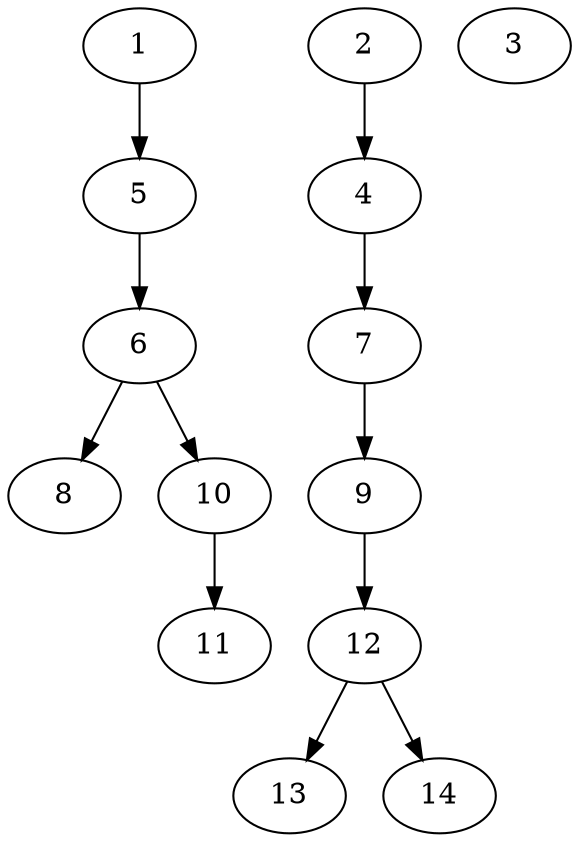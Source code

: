 // DAG (tier=1-easy, mode=data, n=14, ccr=0.309, fat=0.427, density=0.315, regular=0.708, jump=0.040, mindata=1048576, maxdata=8388608)
// DAG automatically generated by daggen at Sun Aug 24 16:33:33 2025
// /home/ermia/Project/Environments/daggen/bin/daggen --dot --ccr 0.309 --fat 0.427 --regular 0.708 --density 0.315 --jump 0.040 --mindata 1048576 --maxdata 8388608 -n 14 
digraph G {
  1 [size="179131449373360128000", alpha="0.10", expect_size="89565724686680064000"]
  1 -> 5 [size ="254216975155200"]
  2 [size="338803381602696576", alpha="0.12", expect_size="169401690801348288"]
  2 -> 4 [size ="310198652633088"]
  3 [size="1850886511159400", alpha="0.11", expect_size="925443255579700"]
  4 [size="1538800937023414784", alpha="0.19", expect_size="769400468511707392"]
  4 -> 7 [size ="537676520357888"]
  5 [size="109351438151332240", alpha="0.19", expect_size="54675719075666120"]
  5 -> 6 [size ="79526025494528"]
  6 [size="352385082323545216", alpha="0.19", expect_size="176192541161772608"]
  6 -> 8 [size ="292601659916288"]
  6 -> 10 [size ="292601659916288"]
  7 [size="1737417376216907776", alpha="0.04", expect_size="868708688108453888"]
  7 -> 9 [size ="11561817079808"]
  8 [size="23773393575412236288", alpha="0.17", expect_size="11886696787706118144"]
  9 [size="11333701374272936", alpha="0.07", expect_size="5666850687136468"]
  9 -> 12 [size ="265326436548608"]
  10 [size="460271312737140736000", alpha="0.02", expect_size="230135656368570368000"]
  10 -> 11 [size ="476905786572800"]
  11 [size="72444125966619377664", alpha="0.08", expect_size="36222062983309688832"]
  12 [size="391986595700987133952", alpha="0.03", expect_size="195993297850493566976"]
  12 -> 13 [size ="428486816694272"]
  12 -> 14 [size ="428486816694272"]
  13 [size="486578780105378627584", alpha="0.12", expect_size="243289390052689313792"]
  14 [size="257391506081523433472", alpha="0.15", expect_size="128695753040761716736"]
}